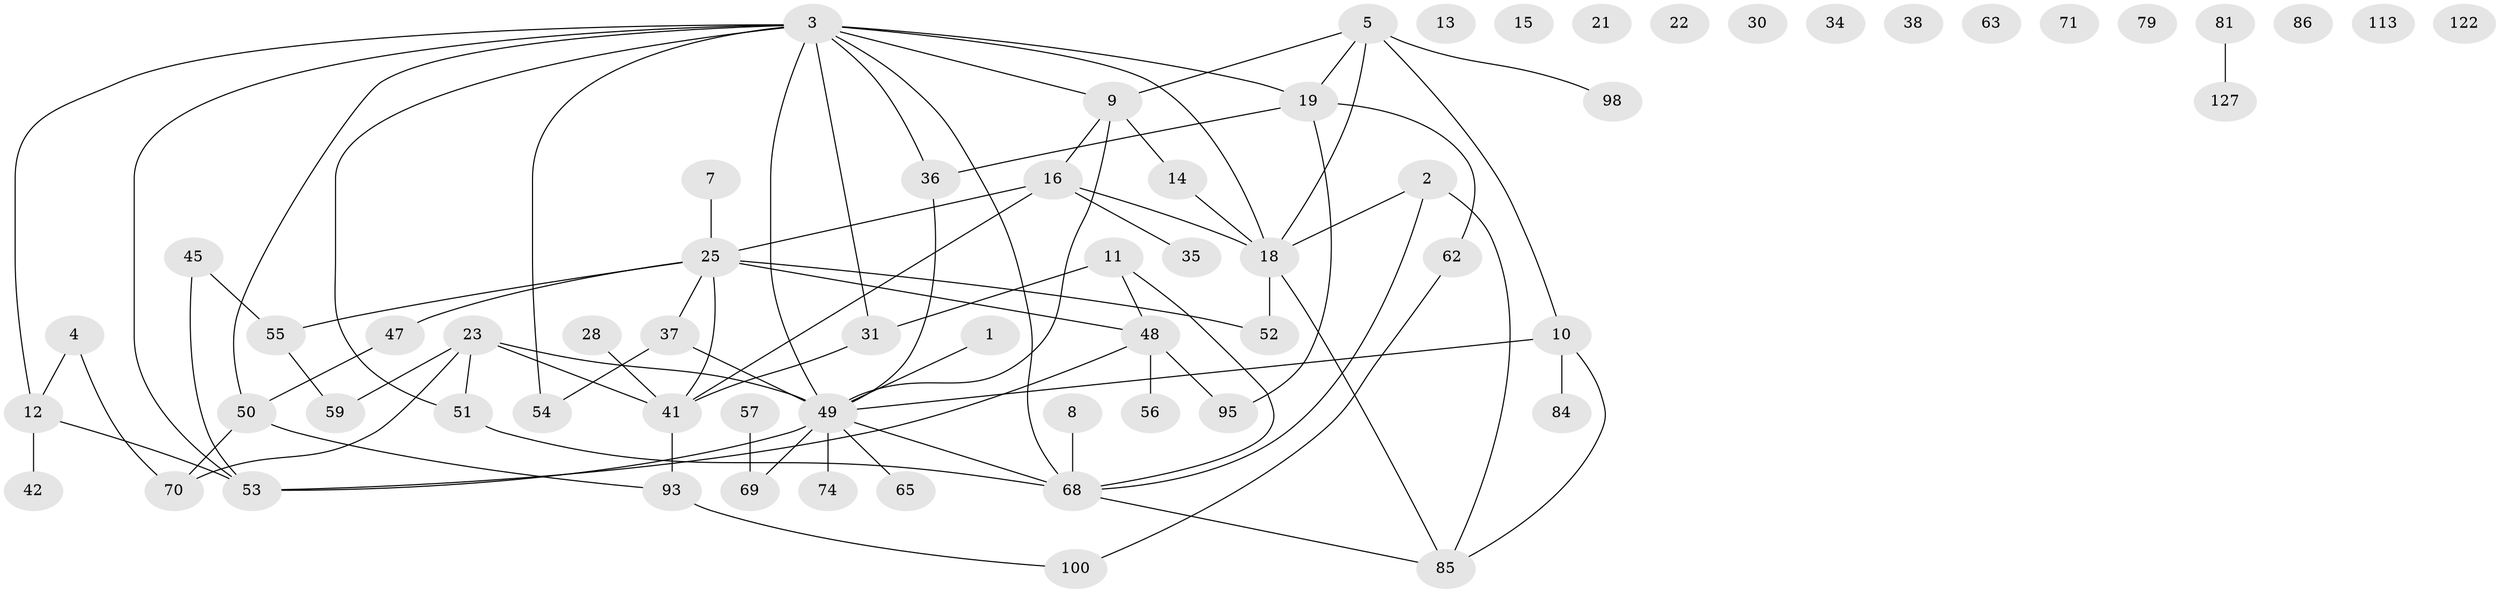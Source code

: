// original degree distribution, {1: 0.1796875, 2: 0.3359375, 3: 0.1640625, 5: 0.0625, 4: 0.125, 0: 0.1015625, 8: 0.0078125, 7: 0.015625, 6: 0.0078125}
// Generated by graph-tools (version 1.1) at 2025/12/03/09/25 04:12:53]
// undirected, 64 vertices, 83 edges
graph export_dot {
graph [start="1"]
  node [color=gray90,style=filled];
  1;
  2 [super="+17+39"];
  3 [super="+107+6+32"];
  4 [super="+115"];
  5 [super="+44"];
  7 [super="+60"];
  8;
  9 [super="+20+82"];
  10 [super="+33+116+29"];
  11 [super="+78"];
  12 [super="+111+87"];
  13;
  14;
  15;
  16 [super="+27+73"];
  18 [super="+24+40"];
  19 [super="+125+43"];
  21;
  22;
  23 [super="+76"];
  25 [super="+26+67+58"];
  28;
  30;
  31 [super="+102+64"];
  34;
  35;
  36 [super="+97"];
  37 [super="+75"];
  38;
  41 [super="+92+83"];
  42;
  45;
  47 [super="+128"];
  48 [super="+99"];
  49 [super="+103+72+94"];
  50;
  51 [super="+90+66"];
  52 [super="+77"];
  53 [super="+61+89"];
  54 [super="+88"];
  55 [super="+110"];
  56 [super="+101"];
  57;
  59;
  62;
  63;
  65;
  68;
  69;
  70;
  71;
  74;
  79;
  81;
  84;
  85 [super="+91"];
  86;
  93;
  95;
  98;
  100 [super="+118"];
  113;
  122;
  127;
  1 -- 49;
  2 -- 18;
  2 -- 68;
  2 -- 85;
  3 -- 50;
  3 -- 19;
  3 -- 68;
  3 -- 54;
  3 -- 53;
  3 -- 49;
  3 -- 18 [weight=2];
  3 -- 51 [weight=2];
  3 -- 36;
  3 -- 9;
  3 -- 12;
  3 -- 31;
  4 -- 12;
  4 -- 70;
  5 -- 19;
  5 -- 18;
  5 -- 98;
  5 -- 9;
  5 -- 10;
  7 -- 25;
  8 -- 68;
  9 -- 14;
  9 -- 49;
  9 -- 16;
  10 -- 85;
  10 -- 84;
  10 -- 49;
  11 -- 68;
  11 -- 48;
  11 -- 31;
  12 -- 42;
  12 -- 53;
  14 -- 18;
  16 -- 25;
  16 -- 41;
  16 -- 18;
  16 -- 35;
  18 -- 52;
  18 -- 85;
  19 -- 62;
  19 -- 95;
  19 -- 36;
  23 -- 41;
  23 -- 49 [weight=2];
  23 -- 51;
  23 -- 70;
  23 -- 59;
  25 -- 48;
  25 -- 55;
  25 -- 37;
  25 -- 47;
  25 -- 41;
  25 -- 52;
  28 -- 41;
  31 -- 41;
  36 -- 49;
  37 -- 54;
  37 -- 49 [weight=2];
  41 -- 93;
  45 -- 53;
  45 -- 55;
  47 -- 50;
  48 -- 53;
  48 -- 56;
  48 -- 95;
  49 -- 69;
  49 -- 65;
  49 -- 68;
  49 -- 74;
  49 -- 53;
  50 -- 70;
  50 -- 93;
  51 -- 68;
  55 -- 59;
  57 -- 69;
  62 -- 100;
  68 -- 85;
  81 -- 127;
  93 -- 100;
}
